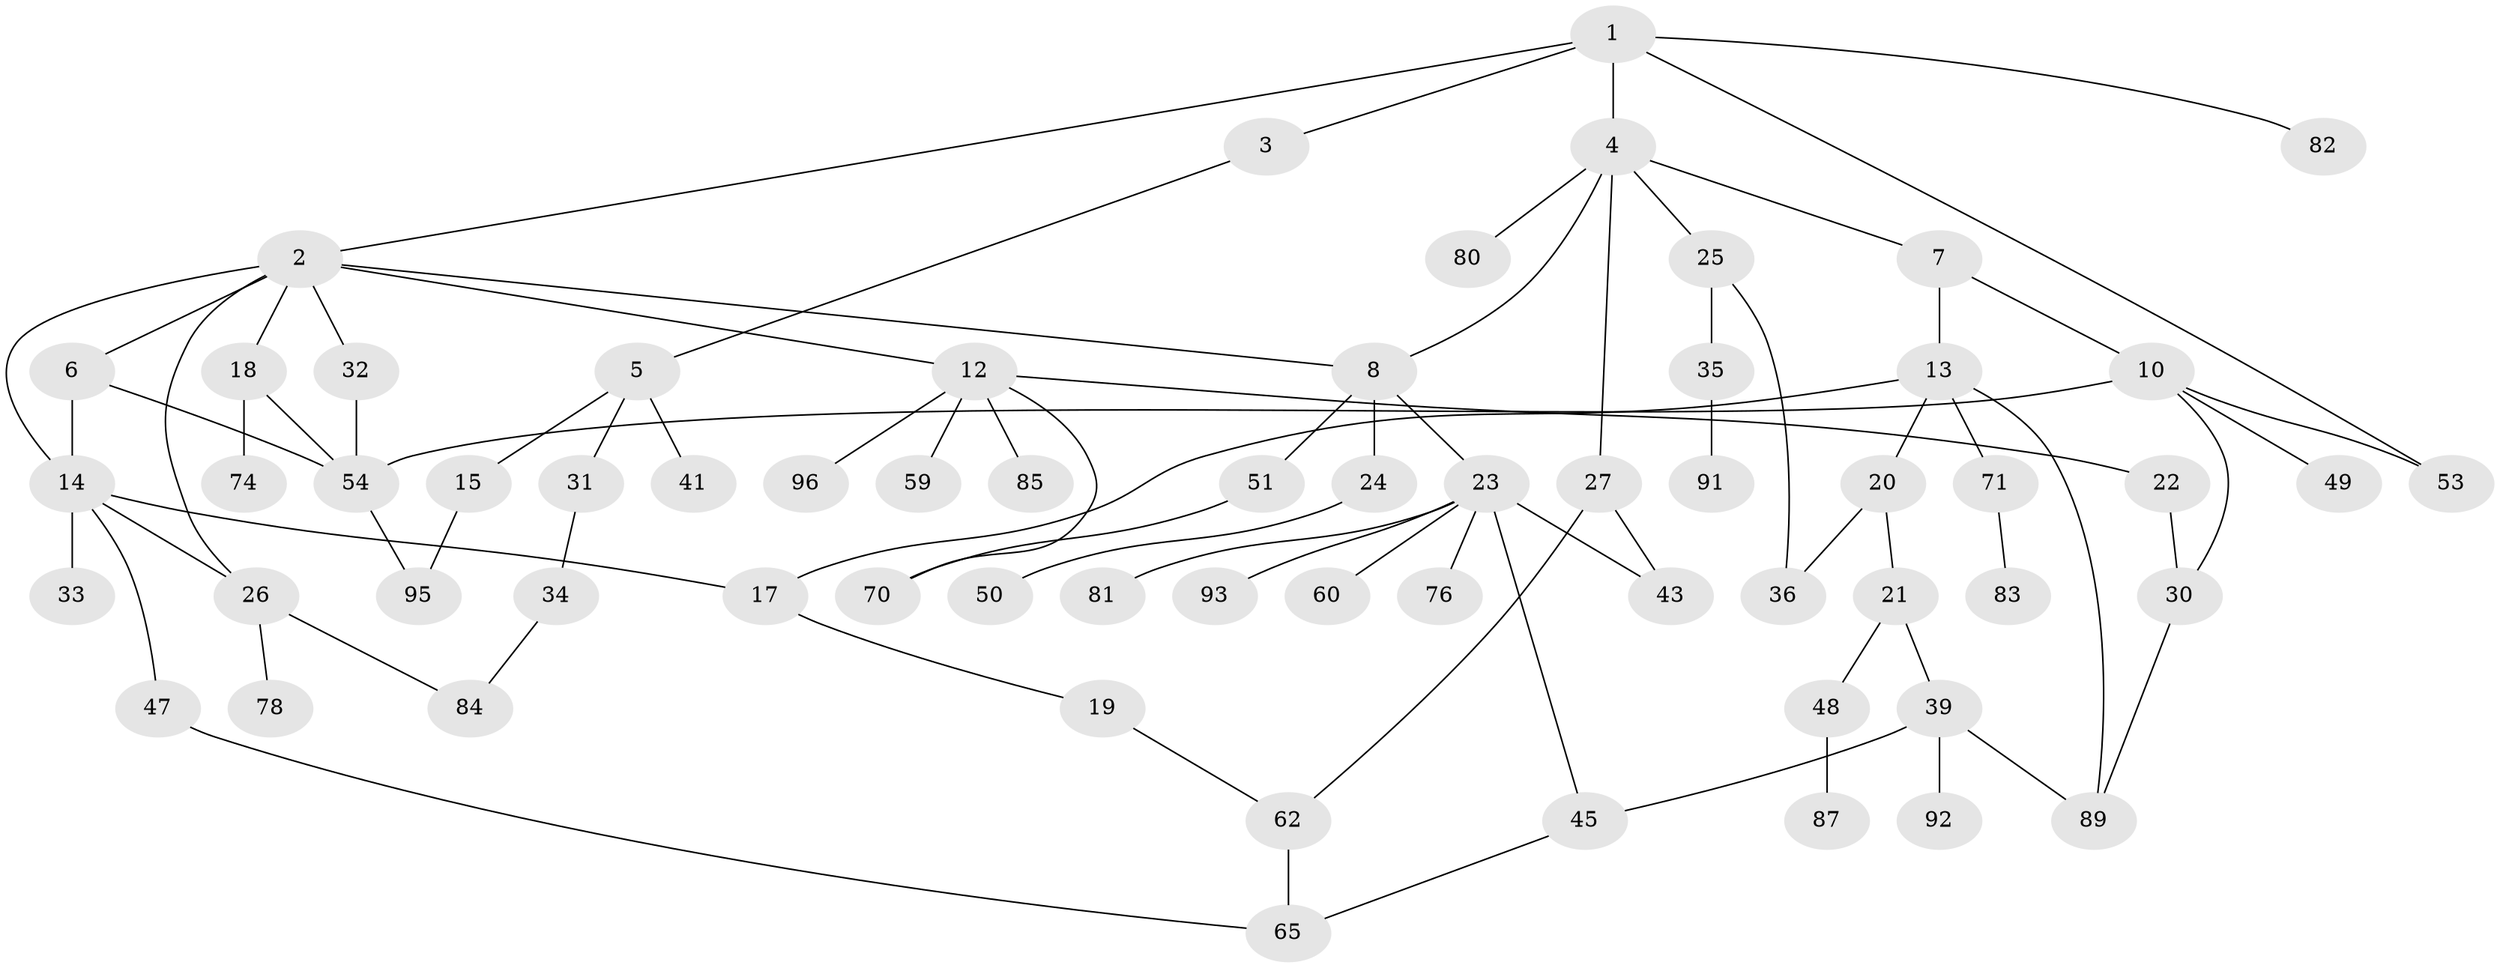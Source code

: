 // original degree distribution, {6: 0.041666666666666664, 8: 0.010416666666666666, 3: 0.15625, 5: 0.052083333333333336, 4: 0.09375, 1: 0.3333333333333333, 2: 0.3125}
// Generated by graph-tools (version 1.1) at 2025/10/02/27/25 16:10:51]
// undirected, 64 vertices, 83 edges
graph export_dot {
graph [start="1"]
  node [color=gray90,style=filled];
  1 [super="+66"];
  2 [super="+64"];
  3 [super="+58"];
  4 [super="+67"];
  5 [super="+38"];
  6;
  7 [super="+11"];
  8 [super="+9"];
  10 [super="+29"];
  12 [super="+16"];
  13 [super="+57"];
  14 [super="+52"];
  15;
  17 [super="+44"];
  18;
  19 [super="+28"];
  20 [super="+40"];
  21;
  22;
  23 [super="+46"];
  24 [super="+90"];
  25 [super="+42"];
  26 [super="+88"];
  27 [super="+69"];
  30 [super="+68"];
  31;
  32;
  33;
  34 [super="+37"];
  35 [super="+56"];
  36;
  39 [super="+63"];
  41;
  43;
  45 [super="+94"];
  47;
  48 [super="+86"];
  49;
  50 [super="+55"];
  51;
  53 [super="+72"];
  54 [super="+61"];
  59;
  60;
  62 [super="+75"];
  65 [super="+77"];
  70 [super="+73"];
  71;
  74;
  76 [super="+79"];
  78;
  80;
  81;
  82;
  83;
  84;
  85;
  87;
  89;
  91;
  92;
  93;
  95;
  96;
  1 -- 2;
  1 -- 3;
  1 -- 4;
  1 -- 53;
  1 -- 82;
  2 -- 6;
  2 -- 12;
  2 -- 14;
  2 -- 18;
  2 -- 26;
  2 -- 32;
  2 -- 8;
  3 -- 5;
  4 -- 7;
  4 -- 8;
  4 -- 25;
  4 -- 27;
  4 -- 80;
  5 -- 15;
  5 -- 31;
  5 -- 41;
  6 -- 54;
  6 -- 14;
  7 -- 10;
  7 -- 13;
  8 -- 23;
  8 -- 51;
  8 -- 24;
  10 -- 30;
  10 -- 49;
  10 -- 53;
  10 -- 54;
  12 -- 59;
  12 -- 70;
  12 -- 96;
  12 -- 85;
  12 -- 22;
  13 -- 20;
  13 -- 71;
  13 -- 17;
  13 -- 89;
  14 -- 17;
  14 -- 33;
  14 -- 47;
  14 -- 26;
  15 -- 95;
  17 -- 19;
  18 -- 74;
  18 -- 54;
  19 -- 62;
  20 -- 21;
  20 -- 36;
  21 -- 39;
  21 -- 48;
  22 -- 30;
  23 -- 45;
  23 -- 81;
  23 -- 93;
  23 -- 43;
  23 -- 60;
  23 -- 76;
  24 -- 50;
  25 -- 35;
  25 -- 36;
  26 -- 78;
  26 -- 84;
  27 -- 43;
  27 -- 62;
  30 -- 89;
  31 -- 34;
  32 -- 54;
  34 -- 84;
  35 -- 91;
  39 -- 92;
  39 -- 89;
  39 -- 45;
  45 -- 65;
  47 -- 65;
  48 -- 87;
  51 -- 70;
  54 -- 95;
  62 -- 65;
  71 -- 83;
}
